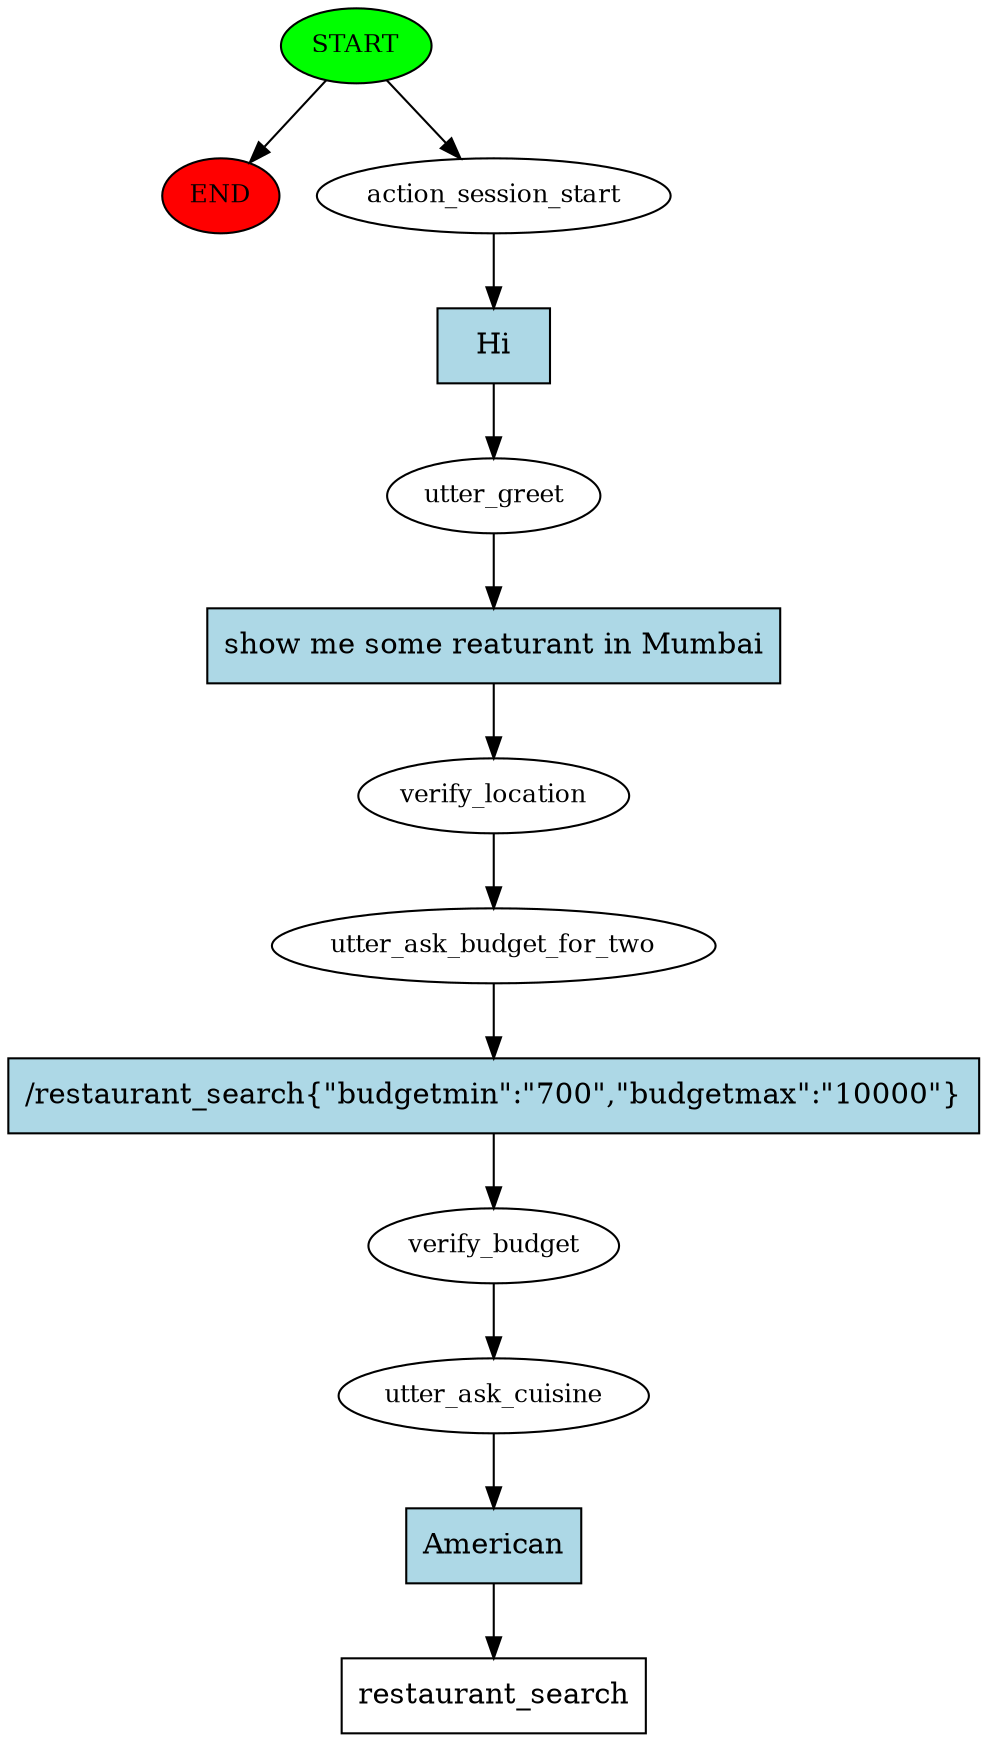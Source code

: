 digraph  {
0 [class="start active", fillcolor=green, fontsize=12, label=START, style=filled];
"-1" [class=end, fillcolor=red, fontsize=12, label=END, style=filled];
1 [class=active, fontsize=12, label=action_session_start];
2 [class=active, fontsize=12, label=utter_greet];
3 [class=active, fontsize=12, label=verify_location];
4 [class=active, fontsize=12, label=utter_ask_budget_for_two];
5 [class=active, fontsize=12, label=verify_budget];
6 [class=active, fontsize=12, label=utter_ask_cuisine];
7 [class="intent dashed active", label=restaurant_search, shape=rect];
8 [class="intent active", fillcolor=lightblue, label=Hi, shape=rect, style=filled];
9 [class="intent active", fillcolor=lightblue, label="show me some reaturant in Mumbai", shape=rect, style=filled];
10 [class="intent active", fillcolor=lightblue, label="/restaurant_search{\"budgetmin\":\"700\",\"budgetmax\":\"10000\"}", shape=rect, style=filled];
11 [class="intent active", fillcolor=lightblue, label=American, shape=rect, style=filled];
0 -> "-1"  [class="", key=NONE, label=""];
0 -> 1  [class=active, key=NONE, label=""];
1 -> 8  [class=active, key=0];
2 -> 9  [class=active, key=0];
3 -> 4  [class=active, key=NONE, label=""];
4 -> 10  [class=active, key=0];
5 -> 6  [class=active, key=NONE, label=""];
6 -> 11  [class=active, key=0];
8 -> 2  [class=active, key=0];
9 -> 3  [class=active, key=0];
10 -> 5  [class=active, key=0];
11 -> 7  [class=active, key=0];
}
